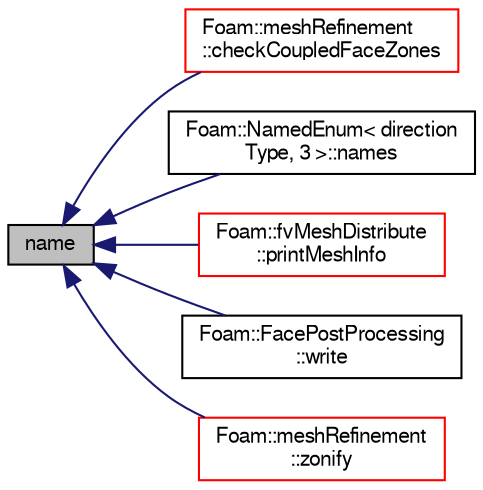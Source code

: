 digraph "name"
{
  bgcolor="transparent";
  edge [fontname="FreeSans",fontsize="10",labelfontname="FreeSans",labelfontsize="10"];
  node [fontname="FreeSans",fontsize="10",shape=record];
  rankdir="LR";
  Node83 [label="name",height=0.2,width=0.4,color="black", fillcolor="grey75", style="filled", fontcolor="black"];
  Node83 -> Node84 [dir="back",color="midnightblue",fontsize="10",style="solid",fontname="FreeSans"];
  Node84 [label="Foam::meshRefinement\l::checkCoupledFaceZones",height=0.2,width=0.4,color="red",URL="$a24662.html#a9ba55ad37b0d2cb2314d246df7da8040",tooltip="Helper function: check that face zones are synced. "];
  Node83 -> Node87 [dir="back",color="midnightblue",fontsize="10",style="solid",fontname="FreeSans"];
  Node87 [label="Foam::NamedEnum\< direction\lType, 3 \>::names",height=0.2,width=0.4,color="black",URL="$a25998.html#a7350da3a0edd92cd11e6c479c9967dc8"];
  Node83 -> Node88 [dir="back",color="midnightblue",fontsize="10",style="solid",fontname="FreeSans"];
  Node88 [label="Foam::fvMeshDistribute\l::printMeshInfo",height=0.2,width=0.4,color="red",URL="$a21454.html#a8a0700fdb9e32ce9809a663ad13ab01b",tooltip="Print some info on mesh. "];
  Node83 -> Node98 [dir="back",color="midnightblue",fontsize="10",style="solid",fontname="FreeSans"];
  Node98 [label="Foam::FacePostProcessing\l::write",height=0.2,width=0.4,color="black",URL="$a23978.html#aac759501cf6c7895a70eecbef0226ae1",tooltip="Write post-processing info. "];
  Node83 -> Node99 [dir="back",color="midnightblue",fontsize="10",style="solid",fontname="FreeSans"];
  Node99 [label="Foam::meshRefinement\l::zonify",height=0.2,width=0.4,color="red",URL="$a24662.html#a90cf965dfe02eb20f11a4a8c6035747f",tooltip="Put faces/cells into zones according to surface specification. "];
}
